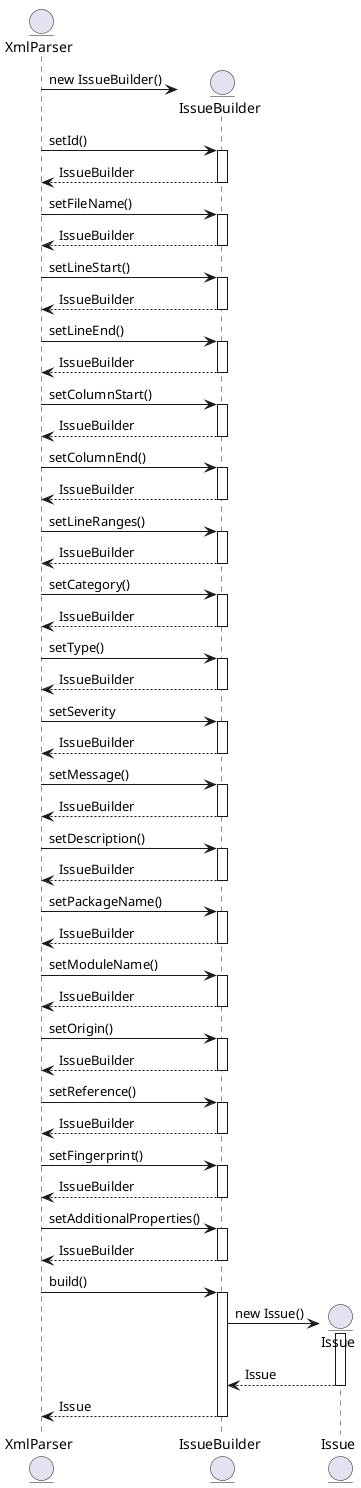 @startuml

entity XmlParser
entity IssueBuilder
entity Issue

XmlParser -> IssueBuilder **: new IssueBuilder()

XmlParser -> IssueBuilder ++: setId()
return IssueBuilder

XmlParser -> IssueBuilder ++: setFileName()
return IssueBuilder

XmlParser -> IssueBuilder ++: setLineStart()
return IssueBuilder

XmlParser -> IssueBuilder ++: setLineEnd()
return IssueBuilder

XmlParser -> IssueBuilder ++: setColumnStart()
return IssueBuilder

XmlParser -> IssueBuilder ++:setColumnEnd()
return IssueBuilder

XmlParser -> IssueBuilder ++: setLineRanges()
return IssueBuilder

XmlParser -> IssueBuilder ++: setCategory()
return IssueBuilder

XmlParser -> IssueBuilder ++: setType()
return IssueBuilder

XmlParser -> IssueBuilder ++: setSeverity
return IssueBuilder

XmlParser -> IssueBuilder ++: setMessage()
return IssueBuilder

XmlParser -> IssueBuilder ++: setDescription()
return IssueBuilder

XmlParser -> IssueBuilder ++: setPackageName()
return IssueBuilder

XmlParser -> IssueBuilder ++: setModuleName()
return IssueBuilder

XmlParser -> IssueBuilder ++: setOrigin()
return IssueBuilder

XmlParser -> IssueBuilder ++: setReference()
return IssueBuilder

XmlParser -> IssueBuilder ++: setFingerprint()
return IssueBuilder

XmlParser -> IssueBuilder ++: setAdditionalProperties()
return IssueBuilder

XmlParser -> IssueBuilder ++: build()
IssueBuilder -> Issue **: new Issue()
activate Issue
return Issue
return Issue

@enduml